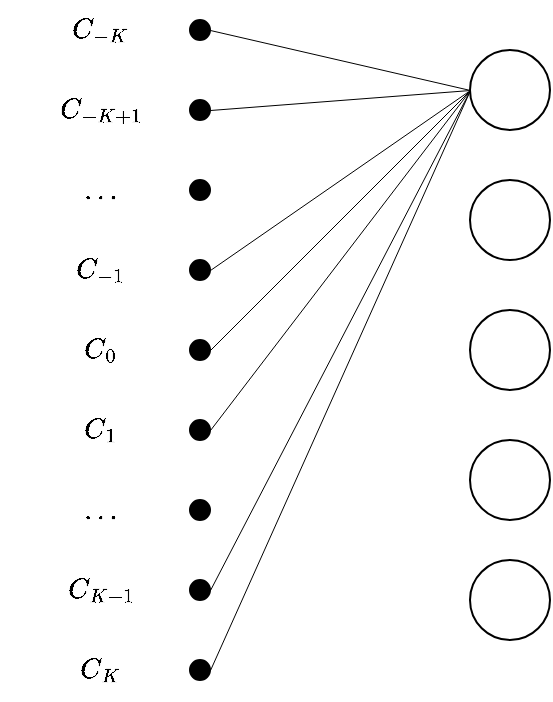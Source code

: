 <mxfile version="21.2.8" type="device">
  <diagram name="Страница 1" id="O1WO8YMxBC_jG_isHt6l">
    <mxGraphModel dx="1863" dy="606" grid="1" gridSize="10" guides="1" tooltips="1" connect="1" arrows="1" fold="1" page="1" pageScale="1" pageWidth="827" pageHeight="1169" math="1" shadow="0">
      <root>
        <mxCell id="0" />
        <mxCell id="1" parent="0" />
        <mxCell id="j0Hyw92hqJrWt-IBXO2Z-1" value="" style="ellipse;whiteSpace=wrap;html=1;aspect=fixed;fillColor=#000000;" vertex="1" parent="1">
          <mxGeometry x="80" y="190" width="10" height="10" as="geometry" />
        </mxCell>
        <mxCell id="j0Hyw92hqJrWt-IBXO2Z-2" value="" style="ellipse;whiteSpace=wrap;html=1;aspect=fixed;fillColor=#000000;" vertex="1" parent="1">
          <mxGeometry x="80" y="230" width="10" height="10" as="geometry" />
        </mxCell>
        <mxCell id="j0Hyw92hqJrWt-IBXO2Z-3" value="" style="ellipse;whiteSpace=wrap;html=1;aspect=fixed;fillColor=#000000;" vertex="1" parent="1">
          <mxGeometry x="80" y="270" width="10" height="10" as="geometry" />
        </mxCell>
        <mxCell id="j0Hyw92hqJrWt-IBXO2Z-4" value="" style="ellipse;whiteSpace=wrap;html=1;aspect=fixed;fillColor=#000000;" vertex="1" parent="1">
          <mxGeometry x="80" y="310" width="10" height="10" as="geometry" />
        </mxCell>
        <mxCell id="j0Hyw92hqJrWt-IBXO2Z-5" value="" style="ellipse;whiteSpace=wrap;html=1;aspect=fixed;fillColor=#000000;" vertex="1" parent="1">
          <mxGeometry x="80" y="350" width="10" height="10" as="geometry" />
        </mxCell>
        <mxCell id="j0Hyw92hqJrWt-IBXO2Z-6" value="" style="ellipse;whiteSpace=wrap;html=1;aspect=fixed;fillColor=#000000;" vertex="1" parent="1">
          <mxGeometry x="80" y="390" width="10" height="10" as="geometry" />
        </mxCell>
        <mxCell id="j0Hyw92hqJrWt-IBXO2Z-7" value="" style="ellipse;whiteSpace=wrap;html=1;aspect=fixed;fillColor=#000000;" vertex="1" parent="1">
          <mxGeometry x="80" y="430" width="10" height="10" as="geometry" />
        </mxCell>
        <mxCell id="j0Hyw92hqJrWt-IBXO2Z-8" value="" style="ellipse;whiteSpace=wrap;html=1;aspect=fixed;fillColor=#000000;" vertex="1" parent="1">
          <mxGeometry x="80" y="470" width="10" height="10" as="geometry" />
        </mxCell>
        <mxCell id="j0Hyw92hqJrWt-IBXO2Z-9" value="" style="ellipse;whiteSpace=wrap;html=1;aspect=fixed;fillColor=#000000;" vertex="1" parent="1">
          <mxGeometry x="80" y="510" width="10" height="10" as="geometry" />
        </mxCell>
        <mxCell id="j0Hyw92hqJrWt-IBXO2Z-10" value="$$C_{-K}$$" style="text;html=1;align=center;verticalAlign=middle;resizable=0;points=[];autosize=1;strokeColor=none;fillColor=none;" vertex="1" parent="1">
          <mxGeometry x="-10" y="180" width="90" height="30" as="geometry" />
        </mxCell>
        <mxCell id="j0Hyw92hqJrWt-IBXO2Z-11" value="$$C_{-K+1}$$" style="text;html=1;align=center;verticalAlign=middle;resizable=0;points=[];autosize=1;strokeColor=none;fillColor=none;" vertex="1" parent="1">
          <mxGeometry x="-15" y="220" width="100" height="30" as="geometry" />
        </mxCell>
        <mxCell id="j0Hyw92hqJrWt-IBXO2Z-14" value="$$\dots$$" style="text;html=1;align=center;verticalAlign=middle;resizable=0;points=[];autosize=1;strokeColor=none;fillColor=none;" vertex="1" parent="1">
          <mxGeometry x="-5" y="260" width="80" height="30" as="geometry" />
        </mxCell>
        <mxCell id="j0Hyw92hqJrWt-IBXO2Z-15" value="$$C_{-1}$$" style="text;html=1;align=center;verticalAlign=middle;resizable=0;points=[];autosize=1;strokeColor=none;fillColor=none;" vertex="1" parent="1">
          <mxGeometry x="-5" y="300" width="80" height="30" as="geometry" />
        </mxCell>
        <mxCell id="j0Hyw92hqJrWt-IBXO2Z-16" value="$$C_{0}$$" style="text;html=1;align=center;verticalAlign=middle;resizable=0;points=[];autosize=1;strokeColor=none;fillColor=none;" vertex="1" parent="1">
          <mxGeometry x="-5" y="340" width="80" height="30" as="geometry" />
        </mxCell>
        <mxCell id="j0Hyw92hqJrWt-IBXO2Z-17" value="$$C_{1}$$" style="text;html=1;align=center;verticalAlign=middle;resizable=0;points=[];autosize=1;strokeColor=none;fillColor=none;" vertex="1" parent="1">
          <mxGeometry x="-5" y="380" width="80" height="30" as="geometry" />
        </mxCell>
        <mxCell id="j0Hyw92hqJrWt-IBXO2Z-18" value="$$\dots$$" style="text;html=1;align=center;verticalAlign=middle;resizable=0;points=[];autosize=1;strokeColor=none;fillColor=none;" vertex="1" parent="1">
          <mxGeometry x="-5" y="420" width="80" height="30" as="geometry" />
        </mxCell>
        <mxCell id="j0Hyw92hqJrWt-IBXO2Z-19" value="$$C_{K-1}$$" style="text;html=1;align=center;verticalAlign=middle;resizable=0;points=[];autosize=1;strokeColor=none;fillColor=none;" vertex="1" parent="1">
          <mxGeometry x="-10" y="460" width="90" height="30" as="geometry" />
        </mxCell>
        <mxCell id="j0Hyw92hqJrWt-IBXO2Z-20" value="$$C_{K}$$" style="text;html=1;align=center;verticalAlign=middle;resizable=0;points=[];autosize=1;strokeColor=none;fillColor=none;" vertex="1" parent="1">
          <mxGeometry x="-5" y="500" width="80" height="30" as="geometry" />
        </mxCell>
        <mxCell id="j0Hyw92hqJrWt-IBXO2Z-21" value="" style="ellipse;whiteSpace=wrap;html=1;aspect=fixed;" vertex="1" parent="1">
          <mxGeometry x="220" y="205" width="40" height="40" as="geometry" />
        </mxCell>
        <mxCell id="j0Hyw92hqJrWt-IBXO2Z-22" value="" style="ellipse;whiteSpace=wrap;html=1;aspect=fixed;" vertex="1" parent="1">
          <mxGeometry x="220" y="270" width="40" height="40" as="geometry" />
        </mxCell>
        <mxCell id="j0Hyw92hqJrWt-IBXO2Z-23" value="" style="ellipse;whiteSpace=wrap;html=1;aspect=fixed;" vertex="1" parent="1">
          <mxGeometry x="220" y="335" width="40" height="40" as="geometry" />
        </mxCell>
        <mxCell id="j0Hyw92hqJrWt-IBXO2Z-24" value="" style="ellipse;whiteSpace=wrap;html=1;aspect=fixed;" vertex="1" parent="1">
          <mxGeometry x="220" y="460" width="40" height="40" as="geometry" />
        </mxCell>
        <mxCell id="j0Hyw92hqJrWt-IBXO2Z-25" value="" style="ellipse;whiteSpace=wrap;html=1;aspect=fixed;" vertex="1" parent="1">
          <mxGeometry x="220" y="400" width="40" height="40" as="geometry" />
        </mxCell>
        <mxCell id="j0Hyw92hqJrWt-IBXO2Z-27" value="" style="endArrow=none;html=1;rounded=0;exitX=1;exitY=0.5;exitDx=0;exitDy=0;entryX=0;entryY=0.5;entryDx=0;entryDy=0;strokeWidth=0.5;endFill=0;" edge="1" parent="1" source="j0Hyw92hqJrWt-IBXO2Z-1" target="j0Hyw92hqJrWt-IBXO2Z-21">
          <mxGeometry width="50" height="50" relative="1" as="geometry">
            <mxPoint x="350" y="420" as="sourcePoint" />
            <mxPoint x="400" y="370" as="targetPoint" />
          </mxGeometry>
        </mxCell>
        <mxCell id="j0Hyw92hqJrWt-IBXO2Z-28" value="" style="endArrow=none;html=1;rounded=0;exitX=1;exitY=0.5;exitDx=0;exitDy=0;entryX=0;entryY=0.5;entryDx=0;entryDy=0;strokeWidth=0.5;endFill=0;" edge="1" parent="1" source="j0Hyw92hqJrWt-IBXO2Z-2" target="j0Hyw92hqJrWt-IBXO2Z-21">
          <mxGeometry width="50" height="50" relative="1" as="geometry">
            <mxPoint x="100" y="205" as="sourcePoint" />
            <mxPoint x="230" y="235" as="targetPoint" />
          </mxGeometry>
        </mxCell>
        <mxCell id="j0Hyw92hqJrWt-IBXO2Z-29" value="" style="endArrow=none;html=1;rounded=0;exitX=1;exitY=0.5;exitDx=0;exitDy=0;entryX=0;entryY=0.5;entryDx=0;entryDy=0;strokeWidth=0.5;endFill=0;" edge="1" parent="1" source="j0Hyw92hqJrWt-IBXO2Z-4" target="j0Hyw92hqJrWt-IBXO2Z-21">
          <mxGeometry width="50" height="50" relative="1" as="geometry">
            <mxPoint x="110" y="215" as="sourcePoint" />
            <mxPoint x="240" y="245" as="targetPoint" />
          </mxGeometry>
        </mxCell>
        <mxCell id="j0Hyw92hqJrWt-IBXO2Z-30" value="" style="endArrow=none;html=1;rounded=0;exitX=1;exitY=0.5;exitDx=0;exitDy=0;entryX=0;entryY=0.5;entryDx=0;entryDy=0;strokeWidth=0.5;endFill=0;" edge="1" parent="1" source="j0Hyw92hqJrWt-IBXO2Z-5" target="j0Hyw92hqJrWt-IBXO2Z-21">
          <mxGeometry width="50" height="50" relative="1" as="geometry">
            <mxPoint x="120" y="225" as="sourcePoint" />
            <mxPoint x="250" y="255" as="targetPoint" />
          </mxGeometry>
        </mxCell>
        <mxCell id="j0Hyw92hqJrWt-IBXO2Z-31" value="" style="endArrow=none;html=1;rounded=0;exitX=1;exitY=0.5;exitDx=0;exitDy=0;entryX=0;entryY=0.5;entryDx=0;entryDy=0;strokeWidth=0.5;endFill=0;" edge="1" parent="1" source="j0Hyw92hqJrWt-IBXO2Z-6" target="j0Hyw92hqJrWt-IBXO2Z-21">
          <mxGeometry width="50" height="50" relative="1" as="geometry">
            <mxPoint x="130" y="235" as="sourcePoint" />
            <mxPoint x="260" y="265" as="targetPoint" />
          </mxGeometry>
        </mxCell>
        <mxCell id="j0Hyw92hqJrWt-IBXO2Z-32" value="" style="endArrow=none;html=1;rounded=0;exitX=1;exitY=0.5;exitDx=0;exitDy=0;entryX=0;entryY=0.5;entryDx=0;entryDy=0;strokeWidth=0.5;endFill=0;" edge="1" parent="1" source="j0Hyw92hqJrWt-IBXO2Z-8" target="j0Hyw92hqJrWt-IBXO2Z-21">
          <mxGeometry width="50" height="50" relative="1" as="geometry">
            <mxPoint x="140" y="245" as="sourcePoint" />
            <mxPoint x="270" y="275" as="targetPoint" />
          </mxGeometry>
        </mxCell>
        <mxCell id="j0Hyw92hqJrWt-IBXO2Z-33" value="" style="endArrow=none;html=1;rounded=0;exitX=1;exitY=0.5;exitDx=0;exitDy=0;entryX=0;entryY=0.5;entryDx=0;entryDy=0;strokeWidth=0.5;endFill=0;" edge="1" parent="1" source="j0Hyw92hqJrWt-IBXO2Z-9" target="j0Hyw92hqJrWt-IBXO2Z-21">
          <mxGeometry width="50" height="50" relative="1" as="geometry">
            <mxPoint x="150" y="255" as="sourcePoint" />
            <mxPoint x="280" y="285" as="targetPoint" />
          </mxGeometry>
        </mxCell>
      </root>
    </mxGraphModel>
  </diagram>
</mxfile>
